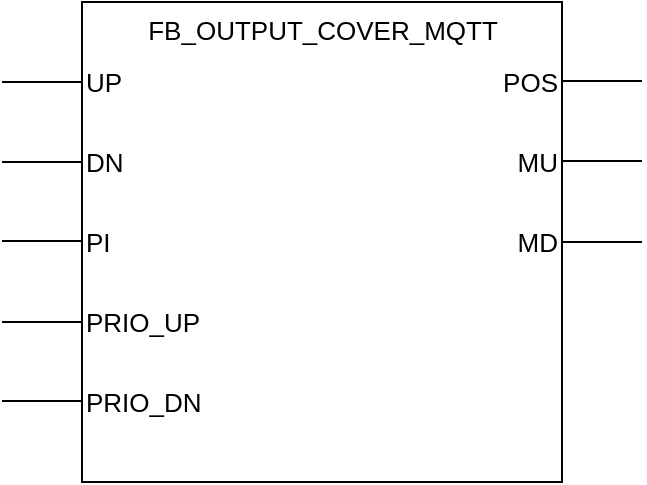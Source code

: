 <mxfile pages="1" version="11.2.4" type="device"><diagram id="L7VXHb7HPVanLy-8BAZJ" name="Page-1"><mxGraphModel dx="593" dy="348" grid="1" gridSize="10" guides="1" tooltips="1" connect="1" arrows="1" fold="1" page="1" pageScale="1" pageWidth="850" pageHeight="1100" math="0" shadow="0"><root><mxCell id="0"/><mxCell id="1" parent="0"/><mxCell id="vRteBLpJl_pFvORW3SE5-1" value="" style="whiteSpace=wrap;html=1;aspect=fixed;" parent="1" vertex="1"><mxGeometry x="200" y="160" width="240" height="240" as="geometry"/></mxCell><mxCell id="vRteBLpJl_pFvORW3SE5-2" value="&lt;div&gt;&lt;span&gt;FB_OUTPUT_COVER_MQTT&lt;/span&gt;&lt;/div&gt;" style="text;html=1;align=center;fontSize=13;" parent="1" vertex="1"><mxGeometry x="215" y="160" width="210" height="30" as="geometry"/></mxCell><mxCell id="vRteBLpJl_pFvORW3SE5-3" value="" style="endArrow=none;html=1;fontSize=13;" parent="1" edge="1"><mxGeometry width="50" height="50" relative="1" as="geometry"><mxPoint x="160" y="200" as="sourcePoint"/><mxPoint x="200" y="200" as="targetPoint"/><Array as="points"><mxPoint x="160" y="200"/></Array></mxGeometry></mxCell><mxCell id="vRteBLpJl_pFvORW3SE5-4" value="UP" style="text;html=1;strokeColor=none;fillColor=none;align=left;verticalAlign=middle;whiteSpace=wrap;rounded=0;fontSize=13;" parent="1" vertex="1"><mxGeometry x="200" y="190" width="80" height="20" as="geometry"/></mxCell><mxCell id="vRteBLpJl_pFvORW3SE5-5" value="" style="endArrow=none;html=1;fontSize=13;" parent="1" edge="1"><mxGeometry width="50" height="50" relative="1" as="geometry"><mxPoint x="440" y="199.5" as="sourcePoint"/><mxPoint x="480" y="199.5" as="targetPoint"/><Array as="points"><mxPoint x="440" y="199.5"/></Array></mxGeometry></mxCell><mxCell id="vRteBLpJl_pFvORW3SE5-8" value="POS" style="text;html=1;strokeColor=none;fillColor=none;align=right;verticalAlign=middle;whiteSpace=wrap;rounded=0;fontSize=13;" parent="1" vertex="1"><mxGeometry x="360" y="190" width="80" height="20" as="geometry"/></mxCell><mxCell id="vRteBLpJl_pFvORW3SE5-13" value="" style="endArrow=none;html=1;fontSize=13;" parent="1" edge="1"><mxGeometry width="50" height="50" relative="1" as="geometry"><mxPoint x="160" y="320" as="sourcePoint"/><mxPoint x="200" y="320" as="targetPoint"/><Array as="points"><mxPoint x="160" y="320"/></Array></mxGeometry></mxCell><mxCell id="vRteBLpJl_pFvORW3SE5-16" value="" style="endArrow=none;html=1;fontSize=13;" parent="1" edge="1"><mxGeometry width="50" height="50" relative="1" as="geometry"><mxPoint x="160" y="359.5" as="sourcePoint"/><mxPoint x="200" y="359.5" as="targetPoint"/><Array as="points"><mxPoint x="160" y="359.5"/><mxPoint x="180" y="359.5"/></Array></mxGeometry></mxCell><mxCell id="vRteBLpJl_pFvORW3SE5-17" value="PRIO_UP" style="text;html=1;strokeColor=none;fillColor=none;align=left;verticalAlign=middle;whiteSpace=wrap;rounded=0;fontSize=13;" parent="1" vertex="1"><mxGeometry x="200" y="310" width="80" height="20" as="geometry"/></mxCell><mxCell id="vRteBLpJl_pFvORW3SE5-18" value="PRIO_DN" style="text;html=1;strokeColor=none;fillColor=none;align=left;verticalAlign=middle;whiteSpace=wrap;rounded=0;fontSize=13;" parent="1" vertex="1"><mxGeometry x="200" y="350" width="80" height="20" as="geometry"/></mxCell><mxCell id="4yMI0poiZ7Q8R_VAP35o-1" value="" style="endArrow=none;html=1;fontSize=13;" edge="1" parent="1"><mxGeometry width="50" height="50" relative="1" as="geometry"><mxPoint x="160" y="240" as="sourcePoint"/><mxPoint x="200" y="240" as="targetPoint"/><Array as="points"><mxPoint x="160" y="240"/></Array></mxGeometry></mxCell><mxCell id="4yMI0poiZ7Q8R_VAP35o-2" value="" style="endArrow=none;html=1;fontSize=13;" edge="1" parent="1"><mxGeometry width="50" height="50" relative="1" as="geometry"><mxPoint x="160" y="279.5" as="sourcePoint"/><mxPoint x="200" y="279.5" as="targetPoint"/><Array as="points"><mxPoint x="160" y="279.5"/><mxPoint x="180" y="279.5"/></Array></mxGeometry></mxCell><mxCell id="4yMI0poiZ7Q8R_VAP35o-3" value="DN" style="text;html=1;strokeColor=none;fillColor=none;align=left;verticalAlign=middle;whiteSpace=wrap;rounded=0;fontSize=13;" vertex="1" parent="1"><mxGeometry x="200" y="230" width="80" height="20" as="geometry"/></mxCell><mxCell id="4yMI0poiZ7Q8R_VAP35o-4" value="PI" style="text;html=1;strokeColor=none;fillColor=none;align=left;verticalAlign=middle;whiteSpace=wrap;rounded=0;fontSize=13;" vertex="1" parent="1"><mxGeometry x="200" y="270" width="80" height="20" as="geometry"/></mxCell><mxCell id="4yMI0poiZ7Q8R_VAP35o-5" value="" style="endArrow=none;html=1;fontSize=13;" edge="1" parent="1"><mxGeometry width="50" height="50" relative="1" as="geometry"><mxPoint x="440" y="280" as="sourcePoint"/><mxPoint x="480" y="280" as="targetPoint"/><Array as="points"><mxPoint x="440" y="280"/></Array></mxGeometry></mxCell><mxCell id="4yMI0poiZ7Q8R_VAP35o-6" value="" style="endArrow=none;html=1;fontSize=13;" edge="1" parent="1"><mxGeometry width="50" height="50" relative="1" as="geometry"><mxPoint x="440" y="239.5" as="sourcePoint"/><mxPoint x="480" y="239.5" as="targetPoint"/><Array as="points"><mxPoint x="440" y="239.5"/></Array></mxGeometry></mxCell><mxCell id="4yMI0poiZ7Q8R_VAP35o-7" value="MD" style="text;html=1;strokeColor=none;fillColor=none;align=right;verticalAlign=middle;whiteSpace=wrap;rounded=0;fontSize=13;" vertex="1" parent="1"><mxGeometry x="360" y="270" width="80" height="20" as="geometry"/></mxCell><mxCell id="4yMI0poiZ7Q8R_VAP35o-8" value="MU" style="text;html=1;strokeColor=none;fillColor=none;align=right;verticalAlign=middle;whiteSpace=wrap;rounded=0;fontSize=13;" vertex="1" parent="1"><mxGeometry x="360" y="230" width="80" height="20" as="geometry"/></mxCell></root></mxGraphModel></diagram></mxfile>